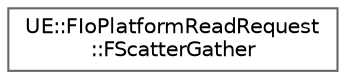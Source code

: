 digraph "Graphical Class Hierarchy"
{
 // INTERACTIVE_SVG=YES
 // LATEX_PDF_SIZE
  bgcolor="transparent";
  edge [fontname=Helvetica,fontsize=10,labelfontname=Helvetica,labelfontsize=10];
  node [fontname=Helvetica,fontsize=10,shape=box,height=0.2,width=0.4];
  rankdir="LR";
  Node0 [id="Node000000",label="UE::FIoPlatformReadRequest\l::FScatterGather",height=0.2,width=0.4,color="grey40", fillcolor="white", style="filled",URL="$da/dc7/structUE_1_1FIoPlatformReadRequest_1_1FScatterGather.html",tooltip=" "];
}
